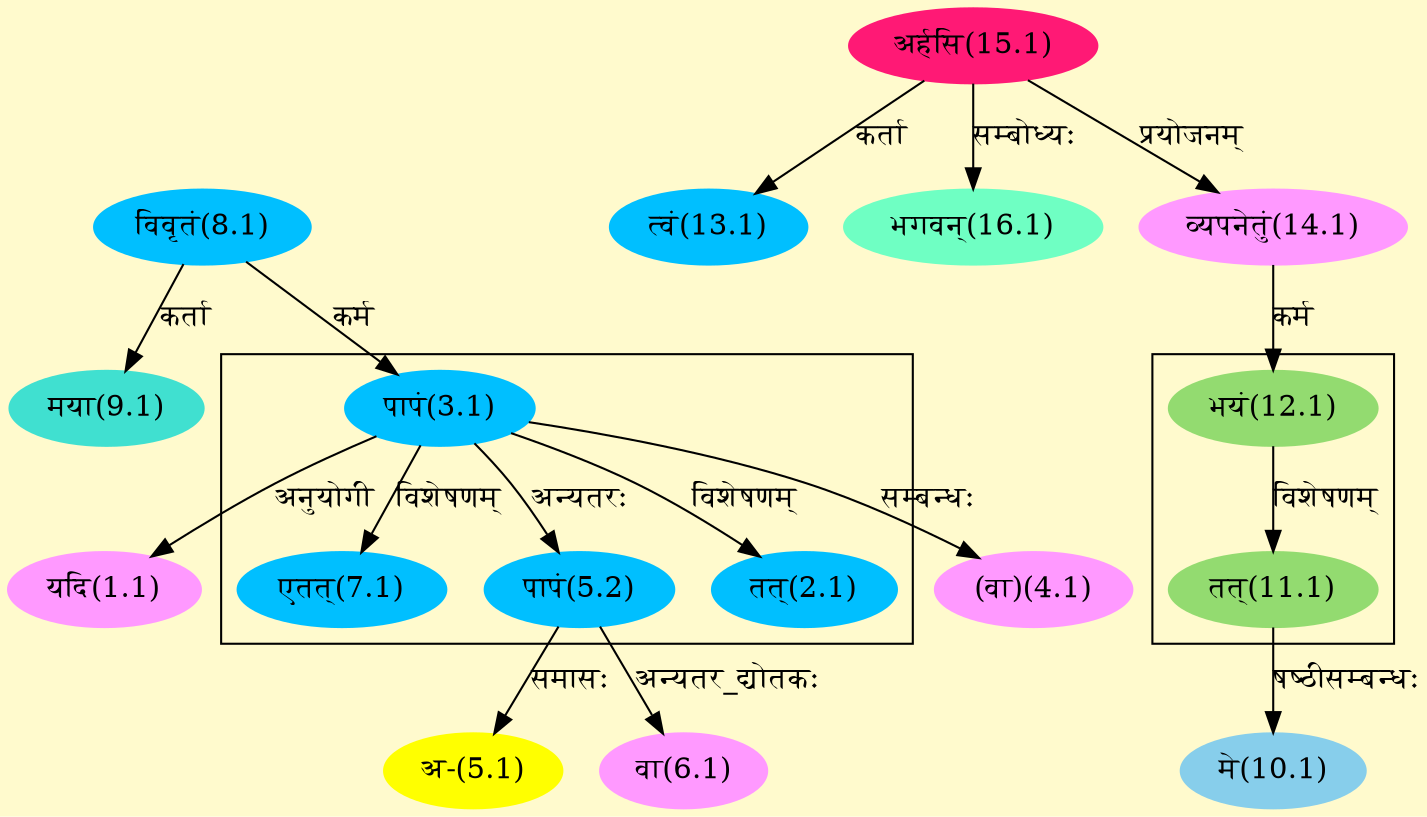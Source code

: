 digraph G{
rankdir=BT;
 compound=true;
 bgcolor="lemonchiffon1";

subgraph cluster_1{
Node2_1 [style=filled, color="#00BFFF" label = "तत्(2.1)"]
Node3_1 [style=filled, color="#00BFFF" label = "पापं(3.1)"]
Node5_2 [style=filled, color="#00BFFF" label = "पापं(5.2)"]
Node7_1 [style=filled, color="#00BFFF" label = "एतत्(7.1)"]

}

subgraph cluster_2{
Node11_1 [style=filled, color="#93DB70" label = "तत्(11.1)"]
Node12_1 [style=filled, color="#93DB70" label = "भयं(12.1)"]

}
Node1_1 [style=filled, color="#FF99FF" label = "यदि(1.1)"]
Node3_1 [style=filled, color="#00BFFF" label = "पापं(3.1)"]
Node8_1 [style=filled, color="#00BFFF" label = "विवृतं(8.1)"]
Node4_1 [style=filled, color="#FF99FF" label = "(वा)(4.1)"]
Node5_1 [style=filled, color="#FFFF00" label = "अ-(5.1)"]
Node5_2 [style=filled, color="#00BFFF" label = "पापं(5.2)"]
Node6_1 [style=filled, color="#FF99FF" label = "वा(6.1)"]
Node [style=filled, color="" label = "()"]
Node9_1 [style=filled, color="#40E0D0" label = "मया(9.1)"]
Node10_1 [style=filled, color="#87CEEB" label = "मे(10.1)"]
Node11_1 [style=filled, color="#93DB70" label = "तत्(11.1)"]
Node12_1 [style=filled, color="#93DB70" label = "भयं(12.1)"]
Node14_1 [style=filled, color="#FF99FF" label = "व्यपनेतुं(14.1)"]
Node13_1 [style=filled, color="#00BFFF" label = "त्वं(13.1)"]
Node15_1 [style=filled, color="#FF1975" label = "अर्हसि(15.1)"]
Node16_1 [style=filled, color="#6FFFC3" label = "भगवन्(16.1)"]
/* Start of Relations section */

Node1_1 -> Node3_1 [  label="अनुयोगी"  dir="back" ]
Node2_1 -> Node3_1 [  label="विशेषणम्"  dir="back" ]
Node3_1 -> Node8_1 [  label="कर्म"  dir="back" ]
Node4_1 -> Node3_1 [  label="सम्बन्धः"  dir="back" ]
Node5_1 -> Node5_2 [  label="समासः"  dir="back" ]
Node5_2 -> Node3_1 [  label="अन्यतरः"  dir="back" ]
Node6_1 -> Node5_2 [  label="अन्यतर_द्योतकः"  dir="back" ]
Node7_1 -> Node3_1 [  label="विशेषणम्"  dir="back" ]
Node9_1 -> Node8_1 [  label="कर्ता"  dir="back" ]
Node10_1 -> Node11_1 [  label="षष्ठीसम्बन्धः"  dir="back" ]
Node11_1 -> Node12_1 [  label="विशेषणम्"  dir="back" ]
Node12_1 -> Node14_1 [  label="कर्म"  dir="back" ]
Node13_1 -> Node15_1 [  label="कर्ता"  dir="back" ]
Node14_1 -> Node15_1 [  label="प्रयोजनम्"  dir="back" ]
Node16_1 -> Node15_1 [  label="सम्बोध्यः"  dir="back" ]
}

